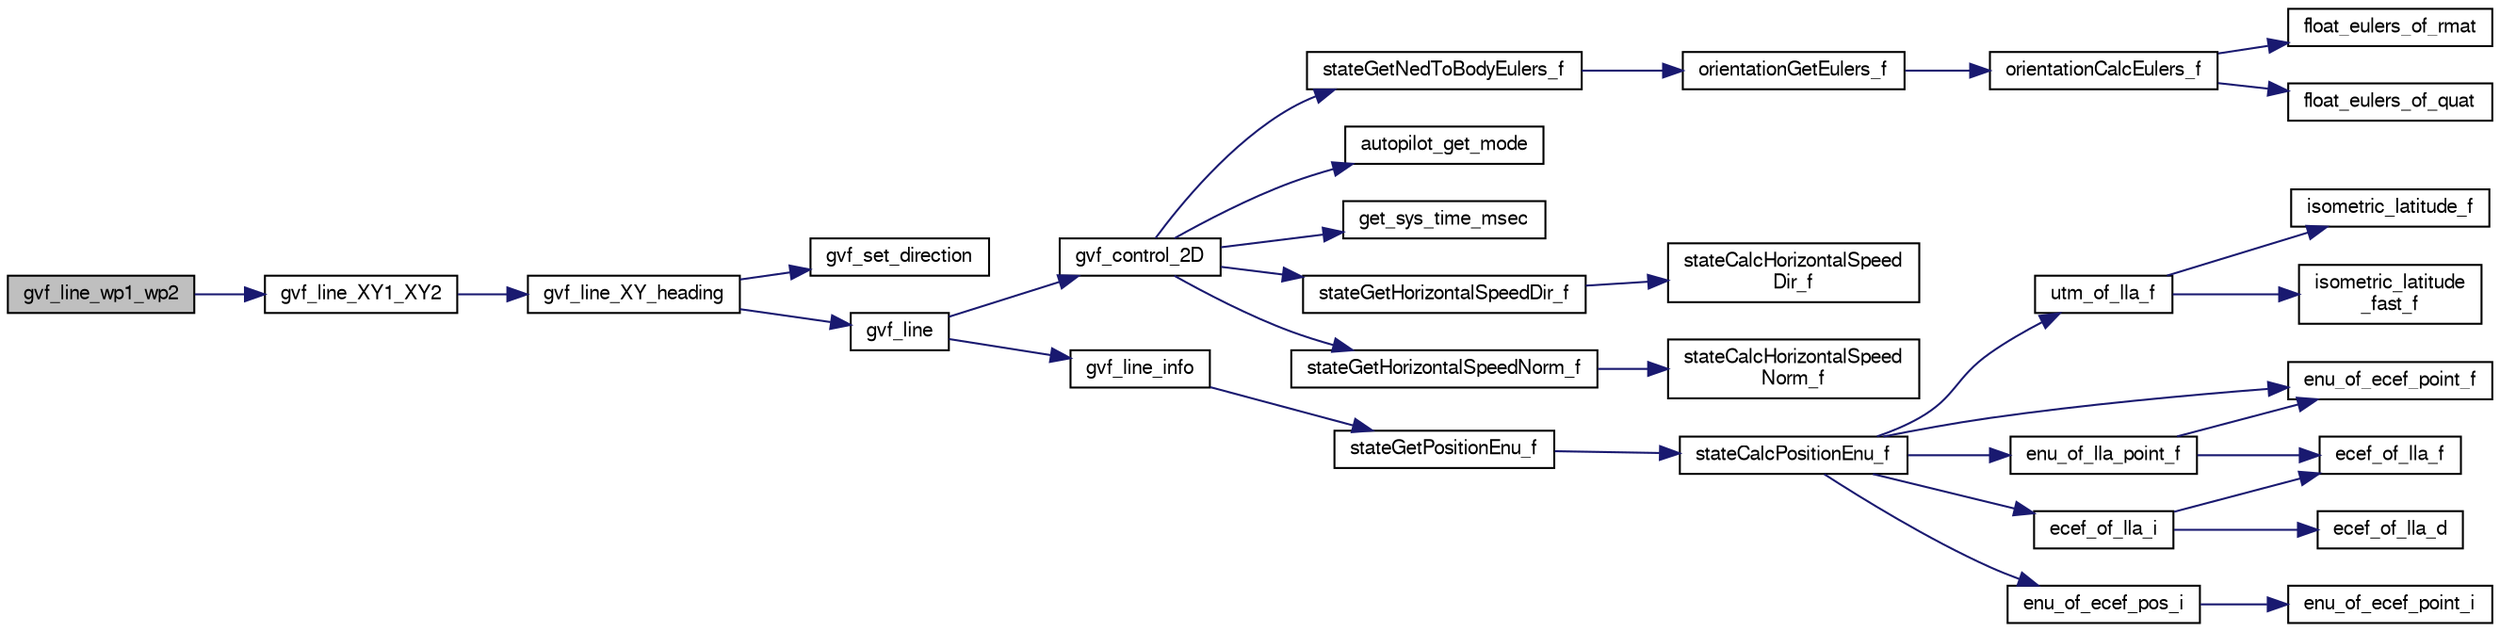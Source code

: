digraph "gvf_line_wp1_wp2"
{
  edge [fontname="FreeSans",fontsize="10",labelfontname="FreeSans",labelfontsize="10"];
  node [fontname="FreeSans",fontsize="10",shape=record];
  rankdir="LR";
  Node1 [label="gvf_line_wp1_wp2",height=0.2,width=0.4,color="black", fillcolor="grey75", style="filled", fontcolor="black"];
  Node1 -> Node2 [color="midnightblue",fontsize="10",style="solid",fontname="FreeSans"];
  Node2 [label="gvf_line_XY1_XY2",height=0.2,width=0.4,color="black", fillcolor="white", style="filled",URL="$gvf_8c.html#aeec3e8235d19a0ec8c55968bff872f7b"];
  Node2 -> Node3 [color="midnightblue",fontsize="10",style="solid",fontname="FreeSans"];
  Node3 [label="gvf_line_XY_heading",height=0.2,width=0.4,color="black", fillcolor="white", style="filled",URL="$gvf_8c.html#adabee08eab95e1f36c789270a02afa91"];
  Node3 -> Node4 [color="midnightblue",fontsize="10",style="solid",fontname="FreeSans"];
  Node4 [label="gvf_set_direction",height=0.2,width=0.4,color="black", fillcolor="white", style="filled",URL="$gvf_8c.html#a8efa9dd9d07def4d644d56b2d1fed6e2"];
  Node3 -> Node5 [color="midnightblue",fontsize="10",style="solid",fontname="FreeSans"];
  Node5 [label="gvf_line",height=0.2,width=0.4,color="black", fillcolor="white", style="filled",URL="$gvf_8c.html#aca22fe13ba4f5c352bb27b001010c43f"];
  Node5 -> Node6 [color="midnightblue",fontsize="10",style="solid",fontname="FreeSans"];
  Node6 [label="gvf_control_2D",height=0.2,width=0.4,color="black", fillcolor="white", style="filled",URL="$gvf_8c.html#a72f82c6d1210fc15d2469c5afeaf1302"];
  Node6 -> Node7 [color="midnightblue",fontsize="10",style="solid",fontname="FreeSans"];
  Node7 [label="autopilot_get_mode",height=0.2,width=0.4,color="black", fillcolor="white", style="filled",URL="$autopilot_8c.html#a23af2ac2d4bcb9b71c869a409de61cc4",tooltip="get autopilot mode "];
  Node6 -> Node8 [color="midnightblue",fontsize="10",style="solid",fontname="FreeSans"];
  Node8 [label="get_sys_time_msec",height=0.2,width=0.4,color="black", fillcolor="white", style="filled",URL="$chibios_2mcu__periph_2sys__time__arch_8c.html#ad3cb294b0d1d74dfb511534b36a17960",tooltip="Get the time in milliseconds since startup. "];
  Node6 -> Node9 [color="midnightblue",fontsize="10",style="solid",fontname="FreeSans"];
  Node9 [label="stateGetHorizontalSpeedDir_f",height=0.2,width=0.4,color="black", fillcolor="white", style="filled",URL="$group__state__velocity.html#ga6f8b83126a235daea584aa9ce97f7fac",tooltip="Get dir of horizontal ground speed (float). "];
  Node9 -> Node10 [color="midnightblue",fontsize="10",style="solid",fontname="FreeSans"];
  Node10 [label="stateCalcHorizontalSpeed\lDir_f",height=0.2,width=0.4,color="black", fillcolor="white", style="filled",URL="$group__state__velocity.html#gad9b7b6ea39d5a4ee3e824f97204c4bb5"];
  Node6 -> Node11 [color="midnightblue",fontsize="10",style="solid",fontname="FreeSans"];
  Node11 [label="stateGetHorizontalSpeedNorm_f",height=0.2,width=0.4,color="black", fillcolor="white", style="filled",URL="$group__state__velocity.html#ga1396b84069296dc0353f25281a472c08",tooltip="Get norm of horizontal ground speed (float). "];
  Node11 -> Node12 [color="midnightblue",fontsize="10",style="solid",fontname="FreeSans"];
  Node12 [label="stateCalcHorizontalSpeed\lNorm_f",height=0.2,width=0.4,color="black", fillcolor="white", style="filled",URL="$group__state__velocity.html#ga990849172b82f2e3bc1ab9da2395c9c4"];
  Node6 -> Node13 [color="midnightblue",fontsize="10",style="solid",fontname="FreeSans"];
  Node13 [label="stateGetNedToBodyEulers_f",height=0.2,width=0.4,color="black", fillcolor="white", style="filled",URL="$group__state__attitude.html#ga9a5e6bac6e7d78e1b33430e73344615b",tooltip="Get vehicle body attitude euler angles (float). "];
  Node13 -> Node14 [color="midnightblue",fontsize="10",style="solid",fontname="FreeSans"];
  Node14 [label="orientationGetEulers_f",height=0.2,width=0.4,color="black", fillcolor="white", style="filled",URL="$group__math__orientation__representation.html#gaaae3838d0b45682d48257d5dbfff3030",tooltip="Get vehicle body attitude euler angles (float). "];
  Node14 -> Node15 [color="midnightblue",fontsize="10",style="solid",fontname="FreeSans"];
  Node15 [label="orientationCalcEulers_f",height=0.2,width=0.4,color="black", fillcolor="white", style="filled",URL="$group__math__orientation__representation.html#ga8b8bf1c74adb971f399f0dd4f84d9388"];
  Node15 -> Node16 [color="midnightblue",fontsize="10",style="solid",fontname="FreeSans"];
  Node16 [label="float_eulers_of_rmat",height=0.2,width=0.4,color="black", fillcolor="white", style="filled",URL="$group__math__algebra__float.html#gac568e7074d2732d1237f80898c1dfb76"];
  Node15 -> Node17 [color="midnightblue",fontsize="10",style="solid",fontname="FreeSans"];
  Node17 [label="float_eulers_of_quat",height=0.2,width=0.4,color="black", fillcolor="white", style="filled",URL="$group__math__algebra__float.html#gacd48accfe6eaac320b0d651d894e1db8",tooltip="euler rotation &#39;ZYX&#39; "];
  Node5 -> Node18 [color="midnightblue",fontsize="10",style="solid",fontname="FreeSans"];
  Node18 [label="gvf_line_info",height=0.2,width=0.4,color="black", fillcolor="white", style="filled",URL="$gvf__line_8c.html#a5574363238c1f8886c4535a48094e5be"];
  Node18 -> Node19 [color="midnightblue",fontsize="10",style="solid",fontname="FreeSans"];
  Node19 [label="stateGetPositionEnu_f",height=0.2,width=0.4,color="black", fillcolor="white", style="filled",URL="$group__state__position.html#ga545d479db45e1a9711e59736b6d1309b",tooltip="Get position in local ENU coordinates (float). "];
  Node19 -> Node20 [color="midnightblue",fontsize="10",style="solid",fontname="FreeSans"];
  Node20 [label="stateCalcPositionEnu_f",height=0.2,width=0.4,color="black", fillcolor="white", style="filled",URL="$group__state__position.html#ga718066acd9581365ca5c2aacb29130fd"];
  Node20 -> Node21 [color="midnightblue",fontsize="10",style="solid",fontname="FreeSans"];
  Node21 [label="enu_of_ecef_point_f",height=0.2,width=0.4,color="black", fillcolor="white", style="filled",URL="$pprz__geodetic__float_8c.html#a2a82ebdce90a3e41d54f72c5e787fcd0"];
  Node20 -> Node22 [color="midnightblue",fontsize="10",style="solid",fontname="FreeSans"];
  Node22 [label="enu_of_ecef_pos_i",height=0.2,width=0.4,color="black", fillcolor="white", style="filled",URL="$group__math__geodetic__int.html#ga710a45725431766f0a003ba93cb58a11",tooltip="Convert a ECEF position to local ENU. "];
  Node22 -> Node23 [color="midnightblue",fontsize="10",style="solid",fontname="FreeSans"];
  Node23 [label="enu_of_ecef_point_i",height=0.2,width=0.4,color="black", fillcolor="white", style="filled",URL="$group__math__geodetic__int.html#ga85bcbfc73a43b120465422ec55647573",tooltip="Convert a point from ECEF to local ENU. "];
  Node20 -> Node24 [color="midnightblue",fontsize="10",style="solid",fontname="FreeSans"];
  Node24 [label="enu_of_lla_point_f",height=0.2,width=0.4,color="black", fillcolor="white", style="filled",URL="$pprz__geodetic__float_8c.html#ab8d5cb7292ea74802e7a94e265c0703a"];
  Node24 -> Node25 [color="midnightblue",fontsize="10",style="solid",fontname="FreeSans"];
  Node25 [label="ecef_of_lla_f",height=0.2,width=0.4,color="black", fillcolor="white", style="filled",URL="$pprz__geodetic__float_8c.html#a65bc5ba8b61d014ca659035759cc001c"];
  Node24 -> Node21 [color="midnightblue",fontsize="10",style="solid",fontname="FreeSans"];
  Node20 -> Node26 [color="midnightblue",fontsize="10",style="solid",fontname="FreeSans"];
  Node26 [label="ecef_of_lla_i",height=0.2,width=0.4,color="black", fillcolor="white", style="filled",URL="$group__math__geodetic__int.html#ga386f7bf340618bf1454ca2a3b5086100",tooltip="Convert a LLA to ECEF. "];
  Node26 -> Node25 [color="midnightblue",fontsize="10",style="solid",fontname="FreeSans"];
  Node26 -> Node27 [color="midnightblue",fontsize="10",style="solid",fontname="FreeSans"];
  Node27 [label="ecef_of_lla_d",height=0.2,width=0.4,color="black", fillcolor="white", style="filled",URL="$group__math__geodetic__double.html#gae6608c48696daebf3382f08e655028d9"];
  Node20 -> Node28 [color="midnightblue",fontsize="10",style="solid",fontname="FreeSans"];
  Node28 [label="utm_of_lla_f",height=0.2,width=0.4,color="black", fillcolor="white", style="filled",URL="$pprz__geodetic__float_8c.html#af99d4775df518f30b741b49c26eceedd"];
  Node28 -> Node29 [color="midnightblue",fontsize="10",style="solid",fontname="FreeSans"];
  Node29 [label="isometric_latitude_f",height=0.2,width=0.4,color="black", fillcolor="white", style="filled",URL="$pprz__geodetic__float_8c.html#a25c5bd31de0ea0d0caf14a0d217ad3ea"];
  Node28 -> Node30 [color="midnightblue",fontsize="10",style="solid",fontname="FreeSans"];
  Node30 [label="isometric_latitude\l_fast_f",height=0.2,width=0.4,color="black", fillcolor="white", style="filled",URL="$pprz__geodetic__float_8c.html#a21ea1b369f7d4abd984fb89c488dde24"];
}
